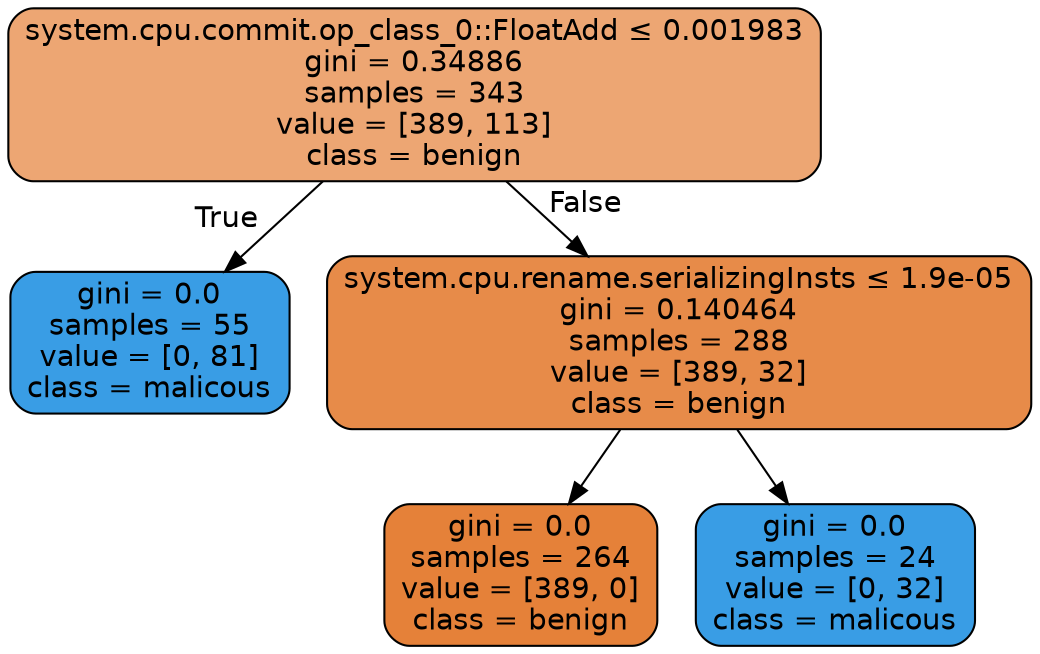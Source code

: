 digraph Tree {
node [shape=box, style="filled, rounded", color="black", fontname=helvetica] ;
edge [fontname=helvetica] ;
0 [label=<system.cpu.commit.op_class_0::FloatAdd &le; 0.001983<br/>gini = 0.34886<br/>samples = 343<br/>value = [389, 113]<br/>class = benign>, fillcolor="#eda673"] ;
1 [label=<gini = 0.0<br/>samples = 55<br/>value = [0, 81]<br/>class = malicous>, fillcolor="#399de5"] ;
0 -> 1 [labeldistance=2.5, labelangle=45, headlabel="True"] ;
2 [label=<system.cpu.rename.serializingInsts &le; 1.9e-05<br/>gini = 0.140464<br/>samples = 288<br/>value = [389, 32]<br/>class = benign>, fillcolor="#e78b49"] ;
0 -> 2 [labeldistance=2.5, labelangle=-45, headlabel="False"] ;
3 [label=<gini = 0.0<br/>samples = 264<br/>value = [389, 0]<br/>class = benign>, fillcolor="#e58139"] ;
2 -> 3 ;
4 [label=<gini = 0.0<br/>samples = 24<br/>value = [0, 32]<br/>class = malicous>, fillcolor="#399de5"] ;
2 -> 4 ;
}
